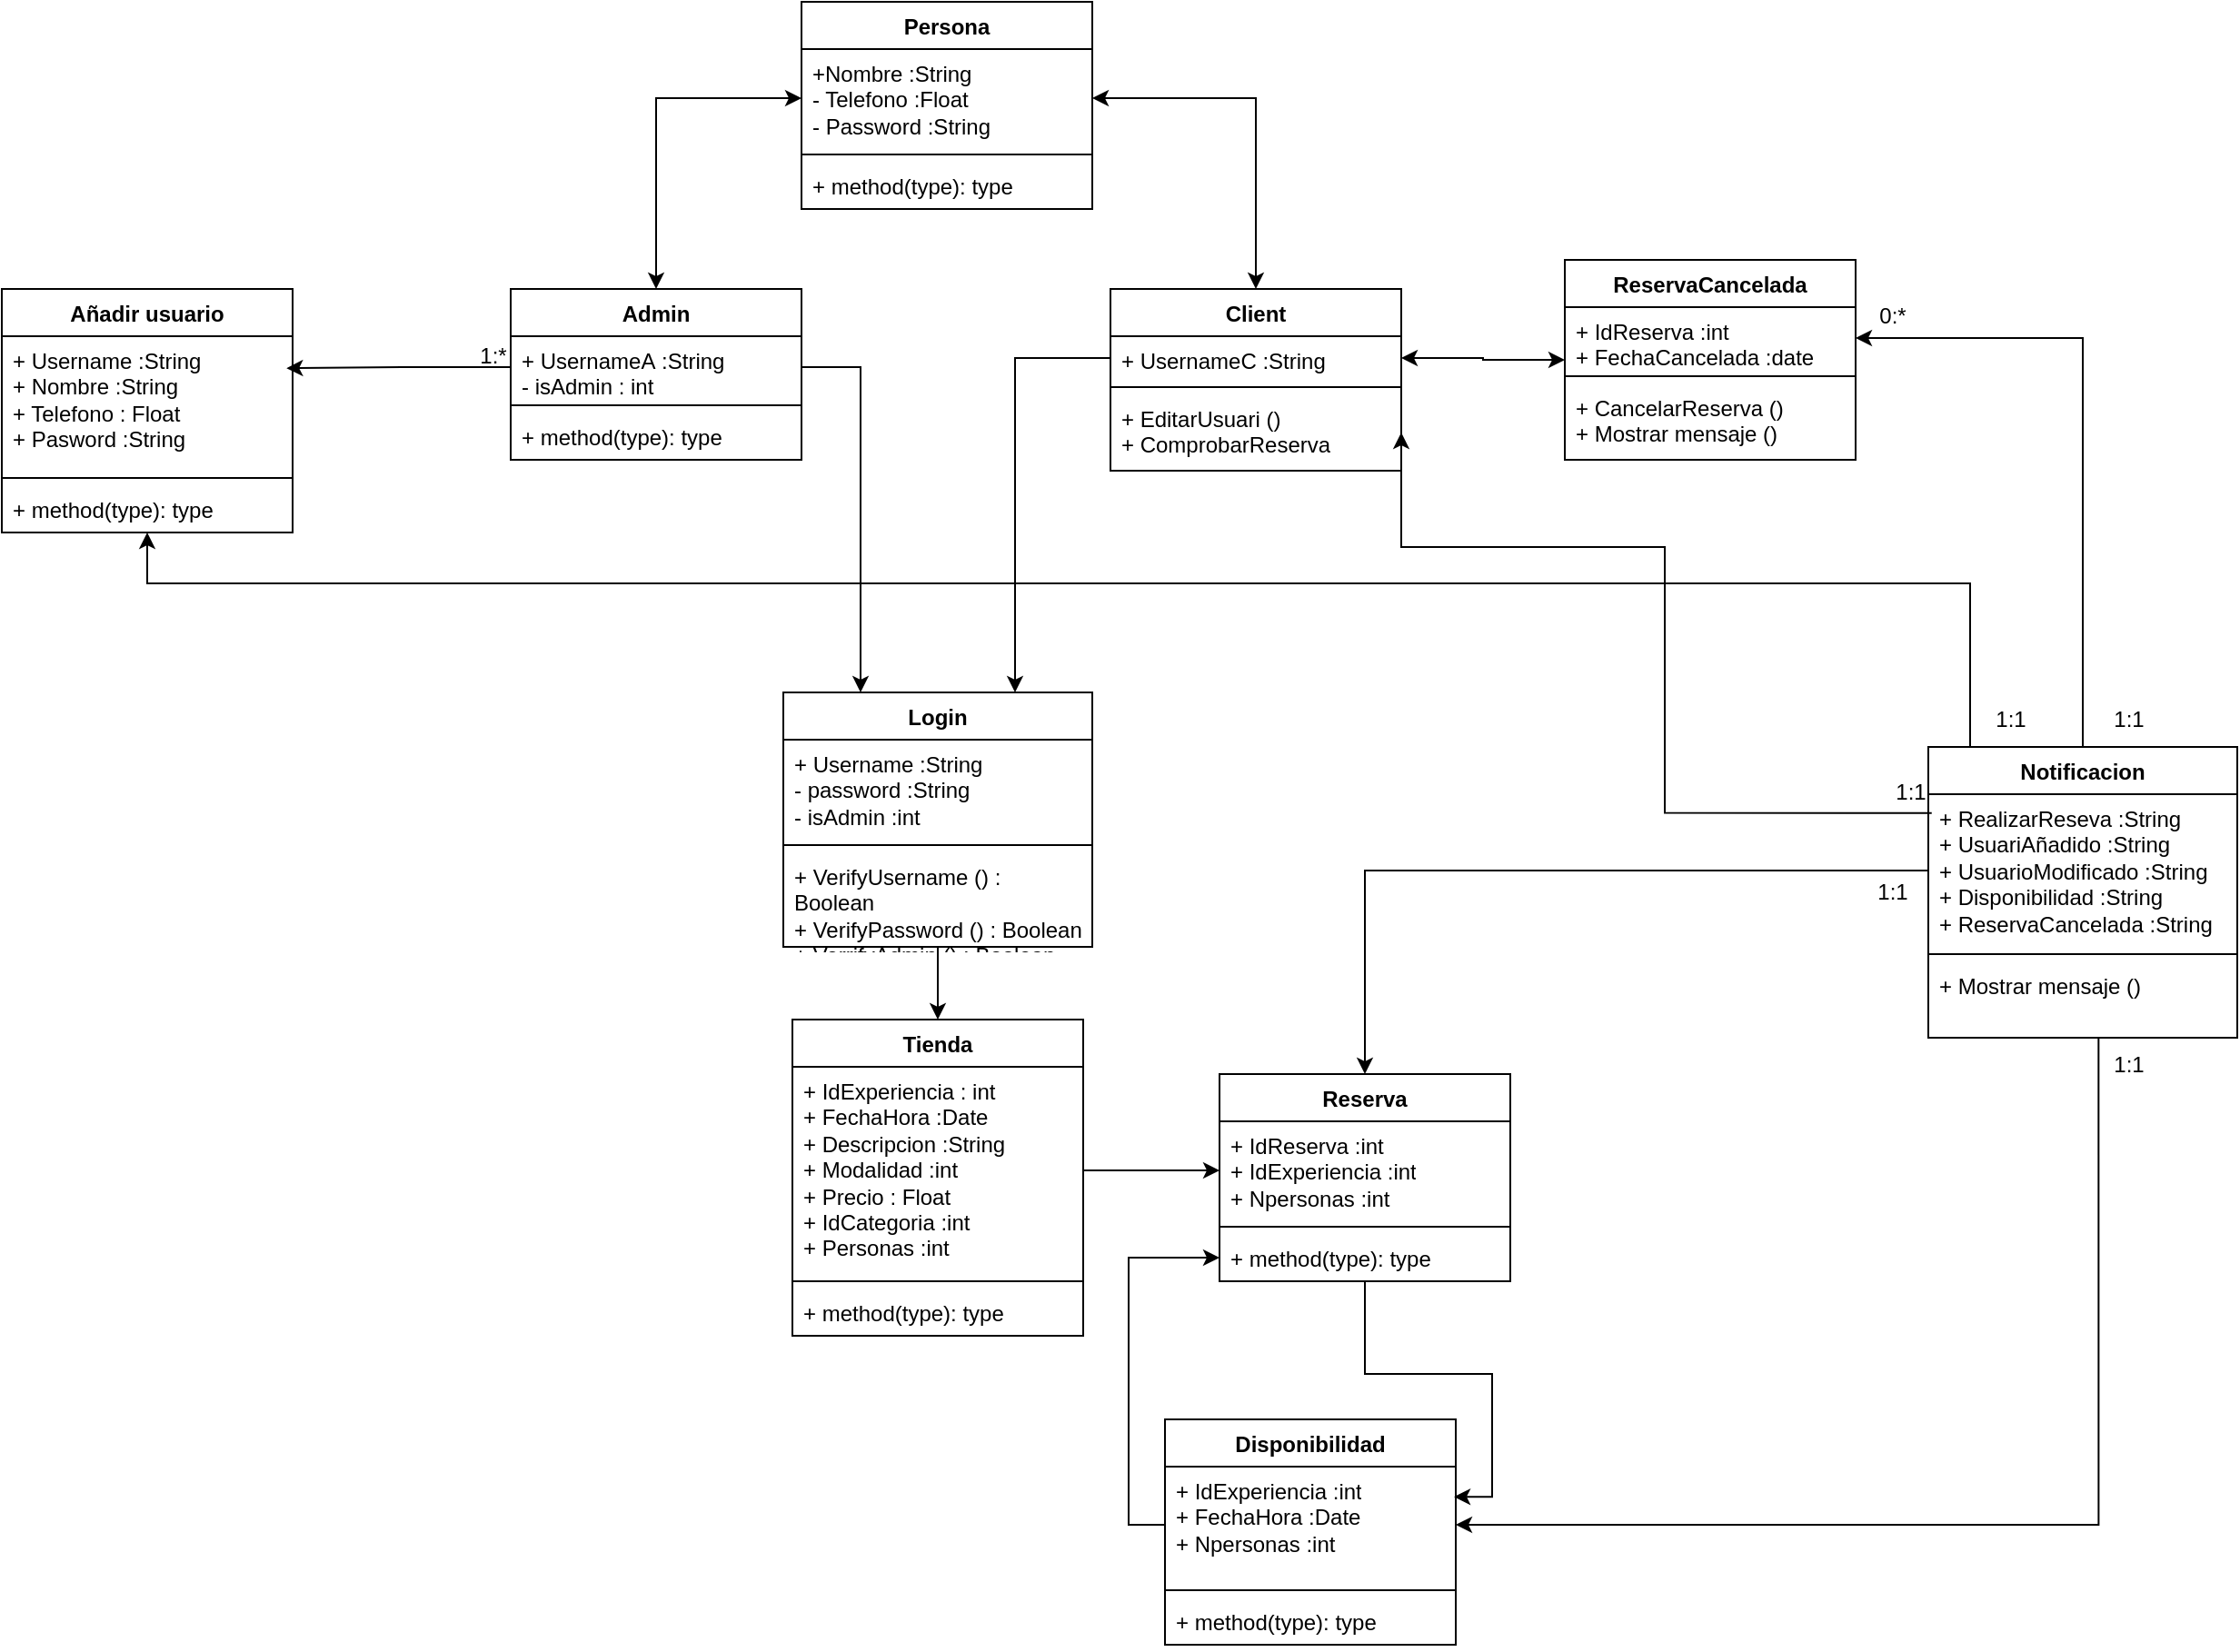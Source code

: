 <mxfile version="24.8.6">
  <diagram name="Pàgina-1" id="YVHWd9X6C8wZxe6zpNKP">
    <mxGraphModel dx="1591" dy="846" grid="1" gridSize="10" guides="1" tooltips="1" connect="1" arrows="1" fold="1" page="1" pageScale="1" pageWidth="827" pageHeight="1169" math="0" shadow="0">
      <root>
        <mxCell id="0" />
        <mxCell id="1" parent="0" />
        <mxCell id="GFX0a4tl2zZszdzhHsaF-14" style="edgeStyle=orthogonalEdgeStyle;rounded=0;orthogonalLoop=1;jettySize=auto;html=1;entryX=0.5;entryY=0;entryDx=0;entryDy=0;" parent="1" source="Lixka0bkfkfRRr0ha4-1-3" target="Lixka0bkfkfRRr0ha4-1-44" edge="1">
          <mxGeometry relative="1" as="geometry" />
        </mxCell>
        <mxCell id="Lixka0bkfkfRRr0ha4-1-3" value="Login" style="swimlane;fontStyle=1;align=center;verticalAlign=top;childLayout=stackLayout;horizontal=1;startSize=26;horizontalStack=0;resizeParent=1;resizeParentMax=0;resizeLast=0;collapsible=1;marginBottom=0;whiteSpace=wrap;html=1;" parent="1" vertex="1">
          <mxGeometry x="430" y="420" width="170" height="140" as="geometry" />
        </mxCell>
        <mxCell id="Lixka0bkfkfRRr0ha4-1-4" value="+ Username :String&lt;br&gt;- password :String&lt;div&gt;- isAdmin :int&lt;/div&gt;" style="text;strokeColor=none;fillColor=none;align=left;verticalAlign=top;spacingLeft=4;spacingRight=4;overflow=hidden;rotatable=0;points=[[0,0.5],[1,0.5]];portConstraint=eastwest;whiteSpace=wrap;html=1;" parent="Lixka0bkfkfRRr0ha4-1-3" vertex="1">
          <mxGeometry y="26" width="170" height="54" as="geometry" />
        </mxCell>
        <mxCell id="Lixka0bkfkfRRr0ha4-1-5" value="" style="line;strokeWidth=1;fillColor=none;align=left;verticalAlign=middle;spacingTop=-1;spacingLeft=3;spacingRight=3;rotatable=0;labelPosition=right;points=[];portConstraint=eastwest;strokeColor=inherit;" parent="Lixka0bkfkfRRr0ha4-1-3" vertex="1">
          <mxGeometry y="80" width="170" height="8" as="geometry" />
        </mxCell>
        <mxCell id="Lixka0bkfkfRRr0ha4-1-6" value="&lt;span style=&quot;text-wrap-mode: nowrap;&quot;&gt;&lt;font style=&quot;font-size: 12px;&quot; face=&quot;Helvetica&quot;&gt;+ VerifyUsername&amp;nbsp;&lt;/font&gt;&lt;/span&gt;&lt;span style=&quot;text-wrap-mode: nowrap;&quot;&gt;() : Boolean&lt;/span&gt;&lt;span style=&quot;text-wrap-mode: nowrap;&quot;&gt;&lt;font style=&quot;font-size: 12px;&quot; face=&quot;Helvetica&quot;&gt;&lt;br&gt;+ VerifyPassword&amp;nbsp;&lt;/font&gt;&lt;/span&gt;&lt;span style=&quot;text-wrap-mode: nowrap;&quot;&gt;() : Boolean&lt;/span&gt;&lt;span style=&quot;text-wrap-mode: nowrap;&quot;&gt;&lt;font style=&quot;font-size: 12px;&quot; face=&quot;Helvetica&quot;&gt;&lt;br&gt;+ VerrifyAdmin () : Boolean&lt;/font&gt;&lt;/span&gt;" style="text;strokeColor=none;fillColor=none;align=left;verticalAlign=top;spacingLeft=4;spacingRight=4;overflow=hidden;rotatable=0;points=[[0,0.5],[1,0.5]];portConstraint=eastwest;whiteSpace=wrap;html=1;" parent="Lixka0bkfkfRRr0ha4-1-3" vertex="1">
          <mxGeometry y="88" width="170" height="52" as="geometry" />
        </mxCell>
        <mxCell id="Lixka0bkfkfRRr0ha4-1-7" value="Persona" style="swimlane;fontStyle=1;align=center;verticalAlign=top;childLayout=stackLayout;horizontal=1;startSize=26;horizontalStack=0;resizeParent=1;resizeParentMax=0;resizeLast=0;collapsible=1;marginBottom=0;whiteSpace=wrap;html=1;" parent="1" vertex="1">
          <mxGeometry x="440" y="40" width="160" height="114" as="geometry" />
        </mxCell>
        <mxCell id="Lixka0bkfkfRRr0ha4-1-8" value="+Nombre :String&lt;br&gt;- Telefono :Float&lt;br&gt;- Password :String" style="text;strokeColor=none;fillColor=none;align=left;verticalAlign=top;spacingLeft=4;spacingRight=4;overflow=hidden;rotatable=0;points=[[0,0.5],[1,0.5]];portConstraint=eastwest;whiteSpace=wrap;html=1;" parent="Lixka0bkfkfRRr0ha4-1-7" vertex="1">
          <mxGeometry y="26" width="160" height="54" as="geometry" />
        </mxCell>
        <mxCell id="Lixka0bkfkfRRr0ha4-1-9" value="" style="line;strokeWidth=1;fillColor=none;align=left;verticalAlign=middle;spacingTop=-1;spacingLeft=3;spacingRight=3;rotatable=0;labelPosition=right;points=[];portConstraint=eastwest;strokeColor=inherit;" parent="Lixka0bkfkfRRr0ha4-1-7" vertex="1">
          <mxGeometry y="80" width="160" height="8" as="geometry" />
        </mxCell>
        <mxCell id="Lixka0bkfkfRRr0ha4-1-10" value="+ method(type): type" style="text;strokeColor=none;fillColor=none;align=left;verticalAlign=top;spacingLeft=4;spacingRight=4;overflow=hidden;rotatable=0;points=[[0,0.5],[1,0.5]];portConstraint=eastwest;whiteSpace=wrap;html=1;" parent="Lixka0bkfkfRRr0ha4-1-7" vertex="1">
          <mxGeometry y="88" width="160" height="26" as="geometry" />
        </mxCell>
        <mxCell id="GFX0a4tl2zZszdzhHsaF-4" style="edgeStyle=orthogonalEdgeStyle;rounded=0;orthogonalLoop=1;jettySize=auto;html=1;exitX=0.5;exitY=0;exitDx=0;exitDy=0;entryX=0;entryY=0.5;entryDx=0;entryDy=0;startArrow=classic;startFill=1;" parent="1" source="Lixka0bkfkfRRr0ha4-1-15" target="Lixka0bkfkfRRr0ha4-1-8" edge="1">
          <mxGeometry relative="1" as="geometry" />
        </mxCell>
        <mxCell id="Lixka0bkfkfRRr0ha4-1-15" value="Admin" style="swimlane;fontStyle=1;align=center;verticalAlign=top;childLayout=stackLayout;horizontal=1;startSize=26;horizontalStack=0;resizeParent=1;resizeParentMax=0;resizeLast=0;collapsible=1;marginBottom=0;whiteSpace=wrap;html=1;" parent="1" vertex="1">
          <mxGeometry x="280" y="198" width="160" height="94" as="geometry" />
        </mxCell>
        <mxCell id="Lixka0bkfkfRRr0ha4-1-16" value="&lt;div&gt;+ UsernameA&amp;nbsp;&lt;span style=&quot;background-color: initial;&quot;&gt;:String&lt;/span&gt;&lt;/div&gt;- isAdmin : int" style="text;strokeColor=none;fillColor=none;align=left;verticalAlign=top;spacingLeft=4;spacingRight=4;overflow=hidden;rotatable=0;points=[[0,0.5],[1,0.5]];portConstraint=eastwest;whiteSpace=wrap;html=1;" parent="Lixka0bkfkfRRr0ha4-1-15" vertex="1">
          <mxGeometry y="26" width="160" height="34" as="geometry" />
        </mxCell>
        <mxCell id="Lixka0bkfkfRRr0ha4-1-17" value="" style="line;strokeWidth=1;fillColor=none;align=left;verticalAlign=middle;spacingTop=-1;spacingLeft=3;spacingRight=3;rotatable=0;labelPosition=right;points=[];portConstraint=eastwest;strokeColor=inherit;" parent="Lixka0bkfkfRRr0ha4-1-15" vertex="1">
          <mxGeometry y="60" width="160" height="8" as="geometry" />
        </mxCell>
        <mxCell id="Lixka0bkfkfRRr0ha4-1-18" value="+ method(type): type" style="text;strokeColor=none;fillColor=none;align=left;verticalAlign=top;spacingLeft=4;spacingRight=4;overflow=hidden;rotatable=0;points=[[0,0.5],[1,0.5]];portConstraint=eastwest;whiteSpace=wrap;html=1;" parent="Lixka0bkfkfRRr0ha4-1-15" vertex="1">
          <mxGeometry y="68" width="160" height="26" as="geometry" />
        </mxCell>
        <mxCell id="GFX0a4tl2zZszdzhHsaF-5" style="edgeStyle=orthogonalEdgeStyle;rounded=0;orthogonalLoop=1;jettySize=auto;html=1;exitX=0.5;exitY=0;exitDx=0;exitDy=0;entryX=1;entryY=0.5;entryDx=0;entryDy=0;startArrow=classic;startFill=1;" parent="1" source="Lixka0bkfkfRRr0ha4-1-19" target="Lixka0bkfkfRRr0ha4-1-8" edge="1">
          <mxGeometry relative="1" as="geometry" />
        </mxCell>
        <mxCell id="Lixka0bkfkfRRr0ha4-1-19" value="Client" style="swimlane;fontStyle=1;align=center;verticalAlign=top;childLayout=stackLayout;horizontal=1;startSize=26;horizontalStack=0;resizeParent=1;resizeParentMax=0;resizeLast=0;collapsible=1;marginBottom=0;whiteSpace=wrap;html=1;" parent="1" vertex="1">
          <mxGeometry x="610" y="198" width="160" height="100" as="geometry" />
        </mxCell>
        <mxCell id="Lixka0bkfkfRRr0ha4-1-20" value="&lt;div&gt;+ UsernameC&amp;nbsp;&lt;span style=&quot;background-color: initial;&quot;&gt;:String&lt;/span&gt;&lt;/div&gt;" style="text;strokeColor=none;fillColor=none;align=left;verticalAlign=top;spacingLeft=4;spacingRight=4;overflow=hidden;rotatable=0;points=[[0,0.5],[1,0.5]];portConstraint=eastwest;whiteSpace=wrap;html=1;" parent="Lixka0bkfkfRRr0ha4-1-19" vertex="1">
          <mxGeometry y="26" width="160" height="24" as="geometry" />
        </mxCell>
        <mxCell id="Lixka0bkfkfRRr0ha4-1-21" value="" style="line;strokeWidth=1;fillColor=none;align=left;verticalAlign=middle;spacingTop=-1;spacingLeft=3;spacingRight=3;rotatable=0;labelPosition=right;points=[];portConstraint=eastwest;strokeColor=inherit;" parent="Lixka0bkfkfRRr0ha4-1-19" vertex="1">
          <mxGeometry y="50" width="160" height="8" as="geometry" />
        </mxCell>
        <mxCell id="Lixka0bkfkfRRr0ha4-1-22" value="+ EditarUsuari ()&lt;br&gt;+ ComprobarReserva&lt;div&gt;&lt;/div&gt;" style="text;strokeColor=none;fillColor=none;align=left;verticalAlign=top;spacingLeft=4;spacingRight=4;overflow=hidden;rotatable=0;points=[[0,0.5],[1,0.5]];portConstraint=eastwest;whiteSpace=wrap;html=1;" parent="Lixka0bkfkfRRr0ha4-1-19" vertex="1">
          <mxGeometry y="58" width="160" height="42" as="geometry" />
        </mxCell>
        <mxCell id="GFX0a4tl2zZszdzhHsaF-17" value="" style="edgeStyle=orthogonalEdgeStyle;rounded=0;orthogonalLoop=1;jettySize=auto;html=1;entryX=0.994;entryY=0.259;entryDx=0;entryDy=0;entryPerimeter=0;" parent="1" source="Lixka0bkfkfRRr0ha4-1-23" target="Lixka0bkfkfRRr0ha4-1-41" edge="1">
          <mxGeometry relative="1" as="geometry" />
        </mxCell>
        <mxCell id="GFX0a4tl2zZszdzhHsaF-19" style="edgeStyle=orthogonalEdgeStyle;rounded=0;orthogonalLoop=1;jettySize=auto;html=1;entryX=0;entryY=0.5;entryDx=0;entryDy=0;startArrow=classic;startFill=1;endArrow=none;endFill=0;" parent="1" source="Lixka0bkfkfRRr0ha4-1-23" target="Lixka0bkfkfRRr0ha4-1-28" edge="1">
          <mxGeometry relative="1" as="geometry" />
        </mxCell>
        <mxCell id="Lixka0bkfkfRRr0ha4-1-23" value="Reserva" style="swimlane;fontStyle=1;align=center;verticalAlign=top;childLayout=stackLayout;horizontal=1;startSize=26;horizontalStack=0;resizeParent=1;resizeParentMax=0;resizeLast=0;collapsible=1;marginBottom=0;whiteSpace=wrap;html=1;" parent="1" vertex="1">
          <mxGeometry x="670" y="630" width="160" height="114" as="geometry" />
        </mxCell>
        <mxCell id="Lixka0bkfkfRRr0ha4-1-24" value="+ IdReserva :int&lt;br&gt;+ IdExperiencia :int&lt;br&gt;+ Npersonas :int" style="text;strokeColor=none;fillColor=none;align=left;verticalAlign=top;spacingLeft=4;spacingRight=4;overflow=hidden;rotatable=0;points=[[0,0.5],[1,0.5]];portConstraint=eastwest;whiteSpace=wrap;html=1;" parent="Lixka0bkfkfRRr0ha4-1-23" vertex="1">
          <mxGeometry y="26" width="160" height="54" as="geometry" />
        </mxCell>
        <mxCell id="Lixka0bkfkfRRr0ha4-1-25" value="" style="line;strokeWidth=1;fillColor=none;align=left;verticalAlign=middle;spacingTop=-1;spacingLeft=3;spacingRight=3;rotatable=0;labelPosition=right;points=[];portConstraint=eastwest;strokeColor=inherit;" parent="Lixka0bkfkfRRr0ha4-1-23" vertex="1">
          <mxGeometry y="80" width="160" height="8" as="geometry" />
        </mxCell>
        <mxCell id="Lixka0bkfkfRRr0ha4-1-26" value="+ method(type): type" style="text;strokeColor=none;fillColor=none;align=left;verticalAlign=top;spacingLeft=4;spacingRight=4;overflow=hidden;rotatable=0;points=[[0,0.5],[1,0.5]];portConstraint=eastwest;whiteSpace=wrap;html=1;" parent="Lixka0bkfkfRRr0ha4-1-23" vertex="1">
          <mxGeometry y="88" width="160" height="26" as="geometry" />
        </mxCell>
        <mxCell id="GFX0a4tl2zZszdzhHsaF-20" style="edgeStyle=orthogonalEdgeStyle;rounded=0;orthogonalLoop=1;jettySize=auto;html=1;entryX=1;entryY=0.5;entryDx=0;entryDy=0;" parent="1" source="Lixka0bkfkfRRr0ha4-1-27" target="Lixka0bkfkfRRr0ha4-1-37" edge="1">
          <mxGeometry relative="1" as="geometry" />
        </mxCell>
        <mxCell id="Lixka0bkfkfRRr0ha4-1-27" value="Notificacion" style="swimlane;fontStyle=1;align=center;verticalAlign=top;childLayout=stackLayout;horizontal=1;startSize=26;horizontalStack=0;resizeParent=1;resizeParentMax=0;resizeLast=0;collapsible=1;marginBottom=0;whiteSpace=wrap;html=1;" parent="1" vertex="1">
          <mxGeometry x="1060" y="450" width="170" height="160" as="geometry" />
        </mxCell>
        <mxCell id="Lixka0bkfkfRRr0ha4-1-28" value="+ RealizarReseva :String&lt;br&gt;+ UsuariAñadido :String&lt;br&gt;+ UsuarioModificado :String&lt;br&gt;+ Disponibilidad :String&lt;br&gt;+ ReservaCancelada :String" style="text;strokeColor=none;fillColor=none;align=left;verticalAlign=top;spacingLeft=4;spacingRight=4;overflow=hidden;rotatable=0;points=[[0,0.5],[1,0.5]];portConstraint=eastwest;whiteSpace=wrap;html=1;" parent="Lixka0bkfkfRRr0ha4-1-27" vertex="1">
          <mxGeometry y="26" width="170" height="84" as="geometry" />
        </mxCell>
        <mxCell id="Lixka0bkfkfRRr0ha4-1-29" value="" style="line;strokeWidth=1;fillColor=none;align=left;verticalAlign=middle;spacingTop=-1;spacingLeft=3;spacingRight=3;rotatable=0;labelPosition=right;points=[];portConstraint=eastwest;strokeColor=inherit;" parent="Lixka0bkfkfRRr0ha4-1-27" vertex="1">
          <mxGeometry y="110" width="170" height="8" as="geometry" />
        </mxCell>
        <mxCell id="Lixka0bkfkfRRr0ha4-1-30" value="+ Mostrar mensaje ()" style="text;strokeColor=none;fillColor=none;align=left;verticalAlign=top;spacingLeft=4;spacingRight=4;overflow=hidden;rotatable=0;points=[[0,0.5],[1,0.5]];portConstraint=eastwest;whiteSpace=wrap;html=1;" parent="Lixka0bkfkfRRr0ha4-1-27" vertex="1">
          <mxGeometry y="118" width="170" height="42" as="geometry" />
        </mxCell>
        <mxCell id="5QXQJG4AQmBrMs8_oDaH-1" style="edgeStyle=orthogonalEdgeStyle;rounded=0;orthogonalLoop=1;jettySize=auto;html=1;entryX=0.25;entryY=0;entryDx=0;entryDy=0;startArrow=classic;startFill=1;endArrow=none;endFill=0;" edge="1" parent="1" source="Lixka0bkfkfRRr0ha4-1-31" target="Lixka0bkfkfRRr0ha4-1-27">
          <mxGeometry relative="1" as="geometry">
            <Array as="points">
              <mxPoint x="80" y="360" />
              <mxPoint x="1083" y="360" />
            </Array>
          </mxGeometry>
        </mxCell>
        <mxCell id="Lixka0bkfkfRRr0ha4-1-31" value="Añadir usuario" style="swimlane;fontStyle=1;align=center;verticalAlign=top;childLayout=stackLayout;horizontal=1;startSize=26;horizontalStack=0;resizeParent=1;resizeParentMax=0;resizeLast=0;collapsible=1;marginBottom=0;whiteSpace=wrap;html=1;" parent="1" vertex="1">
          <mxGeometry y="198" width="160" height="134" as="geometry" />
        </mxCell>
        <mxCell id="Lixka0bkfkfRRr0ha4-1-32" value="+ Username :String&lt;br&gt;+ Nombre :String&lt;br&gt;+ Telefono : Float&lt;br&gt;+ Pasword :String" style="text;strokeColor=none;fillColor=none;align=left;verticalAlign=top;spacingLeft=4;spacingRight=4;overflow=hidden;rotatable=0;points=[[0,0.5],[1,0.5]];portConstraint=eastwest;whiteSpace=wrap;html=1;" parent="Lixka0bkfkfRRr0ha4-1-31" vertex="1">
          <mxGeometry y="26" width="160" height="74" as="geometry" />
        </mxCell>
        <mxCell id="Lixka0bkfkfRRr0ha4-1-33" value="" style="line;strokeWidth=1;fillColor=none;align=left;verticalAlign=middle;spacingTop=-1;spacingLeft=3;spacingRight=3;rotatable=0;labelPosition=right;points=[];portConstraint=eastwest;strokeColor=inherit;" parent="Lixka0bkfkfRRr0ha4-1-31" vertex="1">
          <mxGeometry y="100" width="160" height="8" as="geometry" />
        </mxCell>
        <mxCell id="Lixka0bkfkfRRr0ha4-1-34" value="+ method(type): type" style="text;strokeColor=none;fillColor=none;align=left;verticalAlign=top;spacingLeft=4;spacingRight=4;overflow=hidden;rotatable=0;points=[[0,0.5],[1,0.5]];portConstraint=eastwest;whiteSpace=wrap;html=1;" parent="Lixka0bkfkfRRr0ha4-1-31" vertex="1">
          <mxGeometry y="108" width="160" height="26" as="geometry" />
        </mxCell>
        <mxCell id="5QXQJG4AQmBrMs8_oDaH-2" style="edgeStyle=orthogonalEdgeStyle;rounded=0;orthogonalLoop=1;jettySize=auto;html=1;entryX=1;entryY=0.5;entryDx=0;entryDy=0;startArrow=classic;startFill=1;" edge="1" parent="1" source="Lixka0bkfkfRRr0ha4-1-36" target="Lixka0bkfkfRRr0ha4-1-20">
          <mxGeometry relative="1" as="geometry" />
        </mxCell>
        <mxCell id="Lixka0bkfkfRRr0ha4-1-36" value="ReservaCancelada" style="swimlane;fontStyle=1;align=center;verticalAlign=top;childLayout=stackLayout;horizontal=1;startSize=26;horizontalStack=0;resizeParent=1;resizeParentMax=0;resizeLast=0;collapsible=1;marginBottom=0;whiteSpace=wrap;html=1;" parent="1" vertex="1">
          <mxGeometry x="860" y="182" width="160" height="110" as="geometry" />
        </mxCell>
        <mxCell id="Lixka0bkfkfRRr0ha4-1-37" value="+ IdReserva :int&lt;br&gt;+ FechaCancelada :date" style="text;strokeColor=none;fillColor=none;align=left;verticalAlign=top;spacingLeft=4;spacingRight=4;overflow=hidden;rotatable=0;points=[[0,0.5],[1,0.5]];portConstraint=eastwest;whiteSpace=wrap;html=1;" parent="Lixka0bkfkfRRr0ha4-1-36" vertex="1">
          <mxGeometry y="26" width="160" height="34" as="geometry" />
        </mxCell>
        <mxCell id="Lixka0bkfkfRRr0ha4-1-38" value="" style="line;strokeWidth=1;fillColor=none;align=left;verticalAlign=middle;spacingTop=-1;spacingLeft=3;spacingRight=3;rotatable=0;labelPosition=right;points=[];portConstraint=eastwest;strokeColor=inherit;" parent="Lixka0bkfkfRRr0ha4-1-36" vertex="1">
          <mxGeometry y="60" width="160" height="8" as="geometry" />
        </mxCell>
        <mxCell id="Lixka0bkfkfRRr0ha4-1-39" value="+ CancelarReserva ()&lt;br&gt;+ Mostrar mensaje ()" style="text;strokeColor=none;fillColor=none;align=left;verticalAlign=top;spacingLeft=4;spacingRight=4;overflow=hidden;rotatable=0;points=[[0,0.5],[1,0.5]];portConstraint=eastwest;whiteSpace=wrap;html=1;" parent="Lixka0bkfkfRRr0ha4-1-36" vertex="1">
          <mxGeometry y="68" width="160" height="42" as="geometry" />
        </mxCell>
        <mxCell id="Lixka0bkfkfRRr0ha4-1-40" value="Disponibilidad" style="swimlane;fontStyle=1;align=center;verticalAlign=top;childLayout=stackLayout;horizontal=1;startSize=26;horizontalStack=0;resizeParent=1;resizeParentMax=0;resizeLast=0;collapsible=1;marginBottom=0;whiteSpace=wrap;html=1;" parent="1" vertex="1">
          <mxGeometry x="640" y="820" width="160" height="124" as="geometry" />
        </mxCell>
        <mxCell id="Lixka0bkfkfRRr0ha4-1-41" value="+ IdExperiencia :int&lt;br&gt;+ Fecha&lt;span style=&quot;background-color: initial;&quot;&gt;Hora :Date&lt;/span&gt;&lt;div&gt;+ Npersonas :int&lt;/div&gt;" style="text;strokeColor=none;fillColor=none;align=left;verticalAlign=top;spacingLeft=4;spacingRight=4;overflow=hidden;rotatable=0;points=[[0,0.5],[1,0.5]];portConstraint=eastwest;whiteSpace=wrap;html=1;" parent="Lixka0bkfkfRRr0ha4-1-40" vertex="1">
          <mxGeometry y="26" width="160" height="64" as="geometry" />
        </mxCell>
        <mxCell id="Lixka0bkfkfRRr0ha4-1-42" value="" style="line;strokeWidth=1;fillColor=none;align=left;verticalAlign=middle;spacingTop=-1;spacingLeft=3;spacingRight=3;rotatable=0;labelPosition=right;points=[];portConstraint=eastwest;strokeColor=inherit;" parent="Lixka0bkfkfRRr0ha4-1-40" vertex="1">
          <mxGeometry y="90" width="160" height="8" as="geometry" />
        </mxCell>
        <mxCell id="Lixka0bkfkfRRr0ha4-1-43" value="+ method(type): type" style="text;strokeColor=none;fillColor=none;align=left;verticalAlign=top;spacingLeft=4;spacingRight=4;overflow=hidden;rotatable=0;points=[[0,0.5],[1,0.5]];portConstraint=eastwest;whiteSpace=wrap;html=1;" parent="Lixka0bkfkfRRr0ha4-1-40" vertex="1">
          <mxGeometry y="98" width="160" height="26" as="geometry" />
        </mxCell>
        <mxCell id="Lixka0bkfkfRRr0ha4-1-44" value="Tienda" style="swimlane;fontStyle=1;align=center;verticalAlign=top;childLayout=stackLayout;horizontal=1;startSize=26;horizontalStack=0;resizeParent=1;resizeParentMax=0;resizeLast=0;collapsible=1;marginBottom=0;whiteSpace=wrap;html=1;" parent="1" vertex="1">
          <mxGeometry x="435" y="600" width="160" height="174" as="geometry" />
        </mxCell>
        <mxCell id="Lixka0bkfkfRRr0ha4-1-45" value="+ IdExperiencia : int&lt;br&gt;+ FechaHora :Date&lt;br&gt;+ Descripcion :String&lt;br&gt;+ Modalidad :int&lt;br&gt;+ Precio : Float&lt;br&gt;+ IdCategoria :int&lt;br&gt;+ Personas :int" style="text;strokeColor=none;fillColor=none;align=left;verticalAlign=top;spacingLeft=4;spacingRight=4;overflow=hidden;rotatable=0;points=[[0,0.5],[1,0.5]];portConstraint=eastwest;whiteSpace=wrap;html=1;" parent="Lixka0bkfkfRRr0ha4-1-44" vertex="1">
          <mxGeometry y="26" width="160" height="114" as="geometry" />
        </mxCell>
        <mxCell id="Lixka0bkfkfRRr0ha4-1-46" value="" style="line;strokeWidth=1;fillColor=none;align=left;verticalAlign=middle;spacingTop=-1;spacingLeft=3;spacingRight=3;rotatable=0;labelPosition=right;points=[];portConstraint=eastwest;strokeColor=inherit;" parent="Lixka0bkfkfRRr0ha4-1-44" vertex="1">
          <mxGeometry y="140" width="160" height="8" as="geometry" />
        </mxCell>
        <mxCell id="Lixka0bkfkfRRr0ha4-1-47" value="+ method(type): type" style="text;strokeColor=none;fillColor=none;align=left;verticalAlign=top;spacingLeft=4;spacingRight=4;overflow=hidden;rotatable=0;points=[[0,0.5],[1,0.5]];portConstraint=eastwest;whiteSpace=wrap;html=1;" parent="Lixka0bkfkfRRr0ha4-1-44" vertex="1">
          <mxGeometry y="148" width="160" height="26" as="geometry" />
        </mxCell>
        <mxCell id="GFX0a4tl2zZszdzhHsaF-10" style="edgeStyle=orthogonalEdgeStyle;rounded=0;orthogonalLoop=1;jettySize=auto;html=1;exitX=1;exitY=0.5;exitDx=0;exitDy=0;entryX=0.25;entryY=0;entryDx=0;entryDy=0;" parent="1" source="Lixka0bkfkfRRr0ha4-1-16" target="Lixka0bkfkfRRr0ha4-1-3" edge="1">
          <mxGeometry relative="1" as="geometry" />
        </mxCell>
        <mxCell id="GFX0a4tl2zZszdzhHsaF-11" style="edgeStyle=orthogonalEdgeStyle;rounded=0;orthogonalLoop=1;jettySize=auto;html=1;exitX=0;exitY=0.5;exitDx=0;exitDy=0;entryX=0.75;entryY=0;entryDx=0;entryDy=0;" parent="1" source="Lixka0bkfkfRRr0ha4-1-20" target="Lixka0bkfkfRRr0ha4-1-3" edge="1">
          <mxGeometry relative="1" as="geometry" />
        </mxCell>
        <mxCell id="GFX0a4tl2zZszdzhHsaF-13" style="edgeStyle=orthogonalEdgeStyle;rounded=0;orthogonalLoop=1;jettySize=auto;html=1;exitX=0;exitY=0.5;exitDx=0;exitDy=0;entryX=0.979;entryY=0.238;entryDx=0;entryDy=0;entryPerimeter=0;" parent="1" source="Lixka0bkfkfRRr0ha4-1-16" target="Lixka0bkfkfRRr0ha4-1-32" edge="1">
          <mxGeometry relative="1" as="geometry" />
        </mxCell>
        <mxCell id="GFX0a4tl2zZszdzhHsaF-16" value="" style="edgeStyle=orthogonalEdgeStyle;rounded=0;orthogonalLoop=1;jettySize=auto;html=1;entryX=0;entryY=0.5;entryDx=0;entryDy=0;" parent="1" source="Lixka0bkfkfRRr0ha4-1-45" target="Lixka0bkfkfRRr0ha4-1-24" edge="1">
          <mxGeometry relative="1" as="geometry" />
        </mxCell>
        <mxCell id="GFX0a4tl2zZszdzhHsaF-18" style="edgeStyle=orthogonalEdgeStyle;rounded=0;orthogonalLoop=1;jettySize=auto;html=1;exitX=0;exitY=0.5;exitDx=0;exitDy=0;entryX=0;entryY=0.5;entryDx=0;entryDy=0;" parent="1" source="Lixka0bkfkfRRr0ha4-1-41" target="Lixka0bkfkfRRr0ha4-1-26" edge="1">
          <mxGeometry relative="1" as="geometry" />
        </mxCell>
        <mxCell id="GFX0a4tl2zZszdzhHsaF-22" style="edgeStyle=orthogonalEdgeStyle;rounded=0;orthogonalLoop=1;jettySize=auto;html=1;entryX=0.551;entryY=0.997;entryDx=0;entryDy=0;entryPerimeter=0;startArrow=classic;startFill=1;endArrow=none;endFill=0;" parent="1" source="Lixka0bkfkfRRr0ha4-1-41" target="Lixka0bkfkfRRr0ha4-1-30" edge="1">
          <mxGeometry relative="1" as="geometry" />
        </mxCell>
        <mxCell id="GFX0a4tl2zZszdzhHsaF-24" style="edgeStyle=orthogonalEdgeStyle;rounded=0;orthogonalLoop=1;jettySize=auto;html=1;exitX=1;exitY=0.5;exitDx=0;exitDy=0;entryX=0.011;entryY=0.123;entryDx=0;entryDy=0;entryPerimeter=0;startArrow=classic;startFill=1;endArrow=none;endFill=0;" parent="1" source="Lixka0bkfkfRRr0ha4-1-22" target="Lixka0bkfkfRRr0ha4-1-28" edge="1">
          <mxGeometry relative="1" as="geometry">
            <Array as="points">
              <mxPoint x="770" y="340" />
              <mxPoint x="915" y="340" />
              <mxPoint x="915" y="486" />
            </Array>
          </mxGeometry>
        </mxCell>
        <mxCell id="5QXQJG4AQmBrMs8_oDaH-3" value="1:1" style="text;html=1;align=center;verticalAlign=middle;resizable=0;points=[];autosize=1;strokeColor=none;fillColor=none;" vertex="1" parent="1">
          <mxGeometry x="1085" y="420" width="40" height="30" as="geometry" />
        </mxCell>
        <mxCell id="5QXQJG4AQmBrMs8_oDaH-5" value="1:1" style="text;html=1;align=center;verticalAlign=middle;resizable=0;points=[];autosize=1;strokeColor=none;fillColor=none;" vertex="1" parent="1">
          <mxGeometry x="1150" y="420" width="40" height="30" as="geometry" />
        </mxCell>
        <mxCell id="5QXQJG4AQmBrMs8_oDaH-6" value="1:1" style="text;html=1;align=center;verticalAlign=middle;resizable=0;points=[];autosize=1;strokeColor=none;fillColor=none;" vertex="1" parent="1">
          <mxGeometry x="1150" y="610" width="40" height="30" as="geometry" />
        </mxCell>
        <mxCell id="5QXQJG4AQmBrMs8_oDaH-7" value="1:1" style="text;html=1;align=center;verticalAlign=middle;resizable=0;points=[];autosize=1;strokeColor=none;fillColor=none;" vertex="1" parent="1">
          <mxGeometry x="1020" y="515" width="40" height="30" as="geometry" />
        </mxCell>
        <mxCell id="5QXQJG4AQmBrMs8_oDaH-8" value="1:1" style="text;html=1;align=center;verticalAlign=middle;resizable=0;points=[];autosize=1;strokeColor=none;fillColor=none;" vertex="1" parent="1">
          <mxGeometry x="1030" y="460" width="40" height="30" as="geometry" />
        </mxCell>
        <mxCell id="5QXQJG4AQmBrMs8_oDaH-10" value="1:*" style="text;html=1;align=center;verticalAlign=middle;resizable=0;points=[];autosize=1;strokeColor=none;fillColor=none;" vertex="1" parent="1">
          <mxGeometry x="250" y="220" width="40" height="30" as="geometry" />
        </mxCell>
        <mxCell id="5QXQJG4AQmBrMs8_oDaH-12" value="0:*" style="text;html=1;align=center;verticalAlign=middle;resizable=0;points=[];autosize=1;strokeColor=none;fillColor=none;" vertex="1" parent="1">
          <mxGeometry x="1020" y="198" width="40" height="30" as="geometry" />
        </mxCell>
      </root>
    </mxGraphModel>
  </diagram>
</mxfile>
